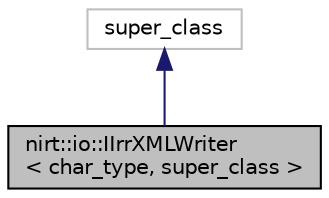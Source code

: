 digraph "nirt::io::IIrrXMLWriter&lt; char_type, super_class &gt;"
{
 // LATEX_PDF_SIZE
  edge [fontname="Helvetica",fontsize="10",labelfontname="Helvetica",labelfontsize="10"];
  node [fontname="Helvetica",fontsize="10",shape=record];
  Node1 [label="nirt::io::IIrrXMLWriter\l\< char_type, super_class \>",height=0.2,width=0.4,color="black", fillcolor="grey75", style="filled", fontcolor="black",tooltip="Interface providing methods for making it easier to write XML files."];
  Node2 -> Node1 [dir="back",color="midnightblue",fontsize="10",style="solid",fontname="Helvetica"];
  Node2 [label="super_class",height=0.2,width=0.4,color="grey75", fillcolor="white", style="filled",tooltip=" "];
}
